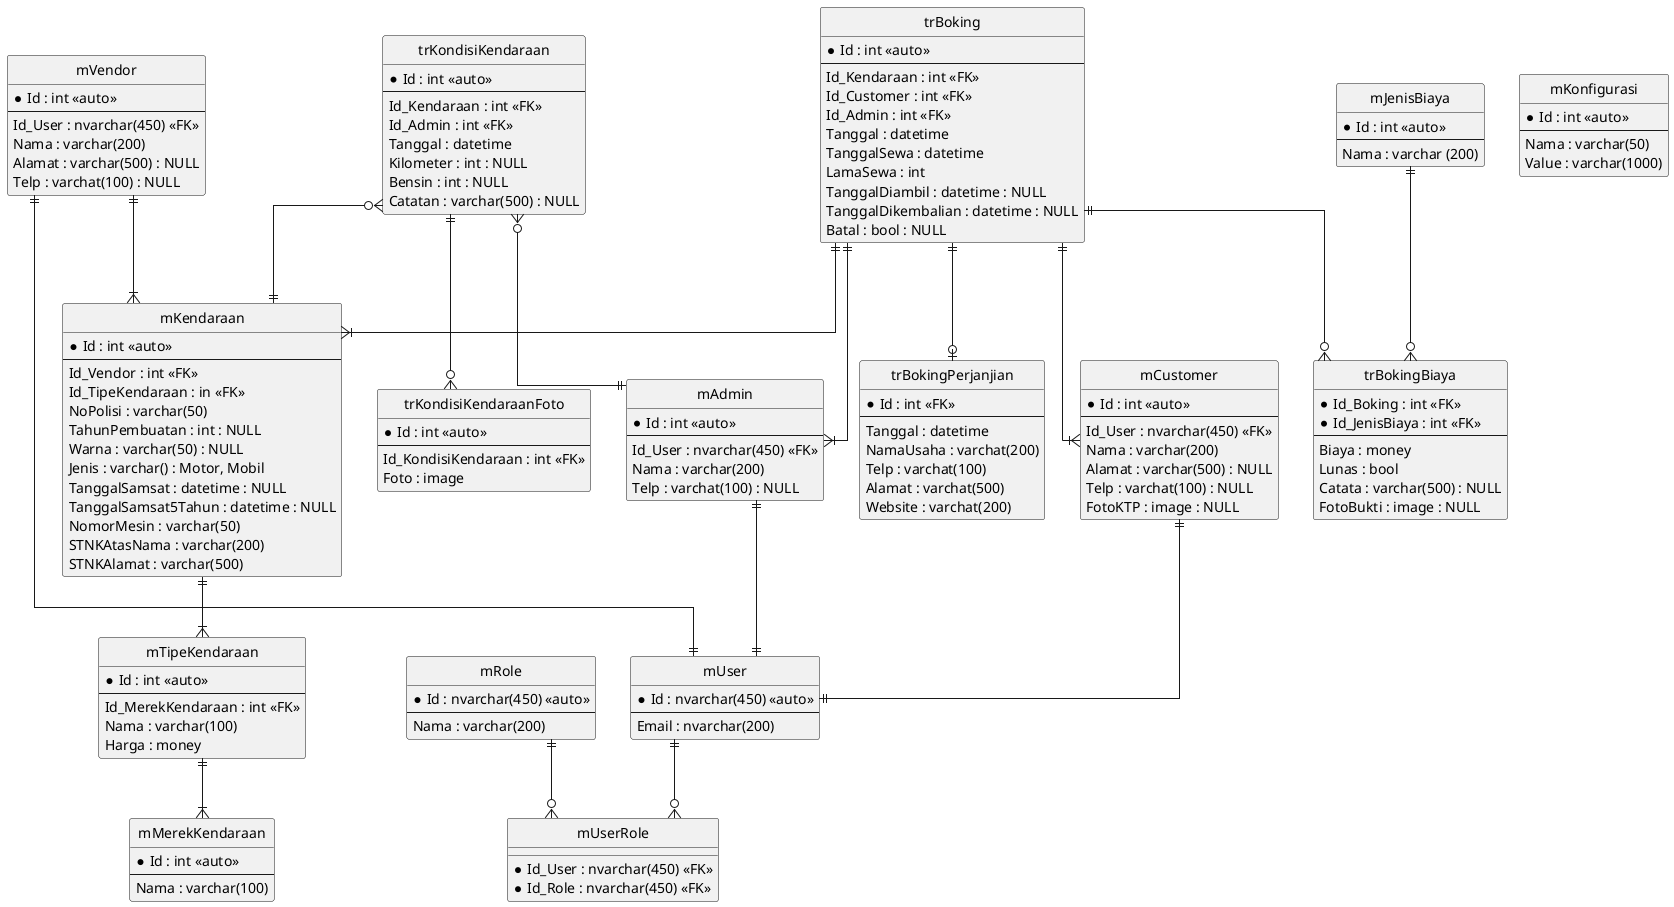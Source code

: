 @startuml erd

hide circle
skinparam linetype ortho

entity "mUser" as mUser {
    *Id : nvarchar(450) <<auto>>
    --
    Email : nvarchar(200)
}

entity "mRole" as mRole {
    *Id : nvarchar(450) <<auto>>
    --
    Nama : varchar(200)
}

entity "mUserRole" as mUserRole {
    *Id_User : nvarchar(450) <<FK>>
    *Id_Role : nvarchar(450) <<FK>>
}

entity "mVendor" as mVendor {
    *Id : int <<auto>>
    --
    Id_User : nvarchar(450) <<FK>>
    Nama : varchar(200)
    Alamat : varchar(500) : NULL
    Telp : varchat(100) : NULL
}

entity "mAdmin" as mAdmin {
    *Id : int <<auto>>
    --
    Id_User : nvarchar(450) <<FK>>
    Nama : varchar(200)
    Telp : varchat(100) : NULL
}

entity "mCustomer" as mCustomer {
    *Id : int <<auto>>
    --
    Id_User : nvarchar(450) <<FK>>
    Nama : varchar(200)
    Alamat : varchar(500) : NULL
    Telp : varchat(100) : NULL
    FotoKTP : image : NULL
}

entity "mMerekKendaraan" as mMerekKendaraan {
    *Id : int <<auto>>
    --
    Nama : varchar(100)
}

entity "mTipeKendaraan" as mTipeKendaraan {
    *Id : int <<auto>>
    --
    Id_MerekKendaraan : int <<FK>>
    Nama : varchar(100)
    Harga : money
}

entity "mKendaraan" as mKendaraan {
    *Id : int <<auto>>
    --
    Id_Vendor : int <<FK>>
    Id_TipeKendaraan : in <<FK>> 
    NoPolisi : varchar(50)
    TahunPembuatan : int : NULL
    Warna : varchar(50) : NULL
    Jenis : varchar() : Motor, Mobil
    TanggalSamsat : datetime : NULL
    TanggalSamsat5Tahun : datetime : NULL
    NomorMesin : varchar(50)
    STNKAtasNama : varchar(200)
    STNKAlamat : varchar(500)
}

entity "trKondisiKendaraan" as trKondisiKendaraan {
    *Id : int <<auto>>
    --
    Id_Kendaraan : int <<FK>>
    Id_Admin : int <<FK>>
    Tanggal : datetime
    Kilometer : int : NULL
    Bensin : int : NULL
    Catatan : varchar(500) : NULL
}

entity "trKondisiKendaraanFoto" as trKondisiKendaraanFoto {
    *Id : int <<auto>>
    --
    Id_KondisiKendaraan : int <<FK>>
    Foto : image
}

entity "trBoking" as trBoking {
    *Id : int <<auto>>
    --
    Id_Kendaraan : int <<FK>>
    Id_Customer : int <<FK>>
    Id_Admin : int <<FK>>
    Tanggal : datetime
    TanggalSewa : datetime
    LamaSewa : int
    TanggalDiambil : datetime : NULL
    TanggalDikembalian : datetime : NULL
    Batal : bool : NULL
}

entity "trBokingPerjanjian" as trBokingPerjanjian {
    *Id : int <<FK>>
    --
    Tanggal : datetime
    NamaUsaha : varchat(200)
    Telp : varchat(100)
    Alamat : varchat(500)
    Website : varchat(200)
}

entity "trBokingBiaya" as trBokingBiaya {
    *Id_Boking : int <<FK>>
    *Id_JenisBiaya : int <<FK>>
    --
    Biaya : money
    Lunas : bool
    Catata : varchar(500) : NULL
    FotoBukti : image : NULL
}

entity "mJenisBiaya" as mJenisBiaya {
    *Id : int <<auto>>
    --
    Nama : varchar (200)
}

entity "mKonfigurasi" as mKonfigurasi {
    *Id : int <<auto>>
    --
    Nama : varchar(50)
    Value : varchar(1000)
}

mUser ||--o{ mUserRole
mRole ||--o{ mUserRole
mVendor ||--|| mUser
mAdmin ||--|| mUser
mCustomer ||--|| mUser
mVendor ||--|{ mKendaraan

trKondisiKendaraan }o--|| mKendaraan
trKondisiKendaraan }o--|| mAdmin
trKondisiKendaraan ||--o{ trKondisiKendaraanFoto

trBoking ||--|{ mKendaraan
trBoking ||--|{ mCustomer
trBoking ||--|{ mAdmin
trBoking ||--o| trBokingPerjanjian
trBoking ||--o{ trBokingBiaya
mJenisBiaya ||--o{ trBokingBiaya

mKendaraan ||--|{ mTipeKendaraan
mTipeKendaraan ||--|{ mMerekKendaraan

@enduml